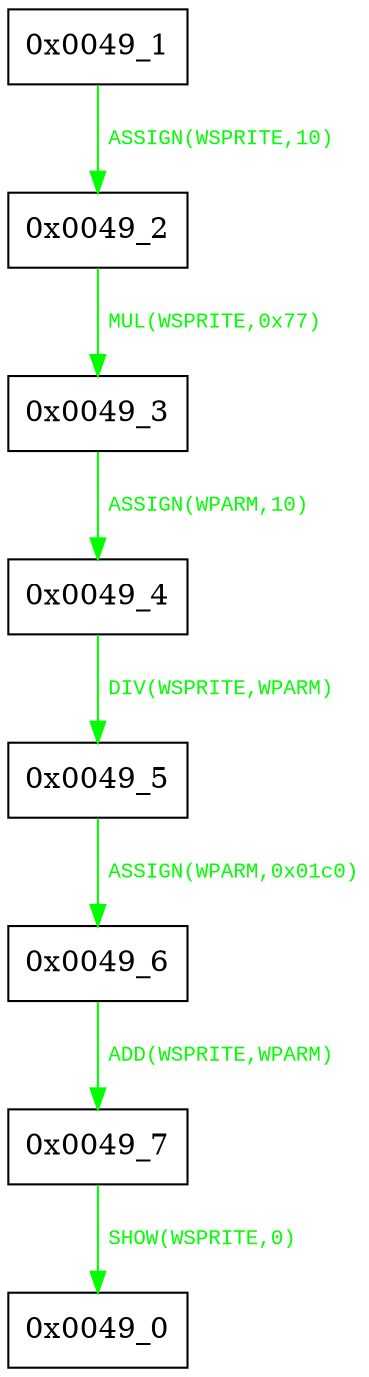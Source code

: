 digraph {
 node [shape=record];
"0x0049_1" -> "0x0049_2"[color=green, fontcolor=green, label=< <font face="Courier New" point-size="10">
ASSIGN(WSPRITE,10)<br/>
</font>>];
"0x0049_2" -> "0x0049_3"[color=green, fontcolor=green, label=< <font face="Courier New" point-size="10">
MUL(WSPRITE,0x77)<br/>
</font>>];
"0x0049_3" -> "0x0049_4"[color=green, fontcolor=green, label=< <font face="Courier New" point-size="10">
ASSIGN(WPARM,10)<br/>
</font>>];
"0x0049_4" -> "0x0049_5"[color=green, fontcolor=green, label=< <font face="Courier New" point-size="10">
DIV(WSPRITE,WPARM)<br/>
</font>>];
"0x0049_5" -> "0x0049_6"[color=green, fontcolor=green, label=< <font face="Courier New" point-size="10">
ASSIGN(WPARM,0x01c0)<br/>
</font>>];
"0x0049_6" -> "0x0049_7"[color=green, fontcolor=green, label=< <font face="Courier New" point-size="10">
ADD(WSPRITE,WPARM)<br/>
</font>>];
"0x0049_7" -> "0x0049_0"[color=green, fontcolor=green, label=< <font face="Courier New" point-size="10">
SHOW(WSPRITE,0)<br/>
</font>>];
}
